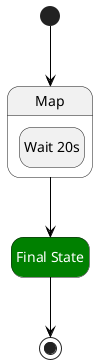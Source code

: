 
@startuml
hide empty description
skinparam LineBackgroundColor #black
skinparam ArrowColor #black
skinparam state {
    BackgroundColor<<aslFail>> #red
    FontColor<<aslFail>> #white

    BackgroundColor<<aslSucceed>> #green
    FontColor<<aslSucceed>> #white
}
state "Map" as state1<<aslMap>> {
state "Wait 20s" as state3<<aslWait>>
}
state "Final State" as state2<<aslSucceed>>
[*] --> state1
state1 --> state2
state2 --> [*]
@enduml

